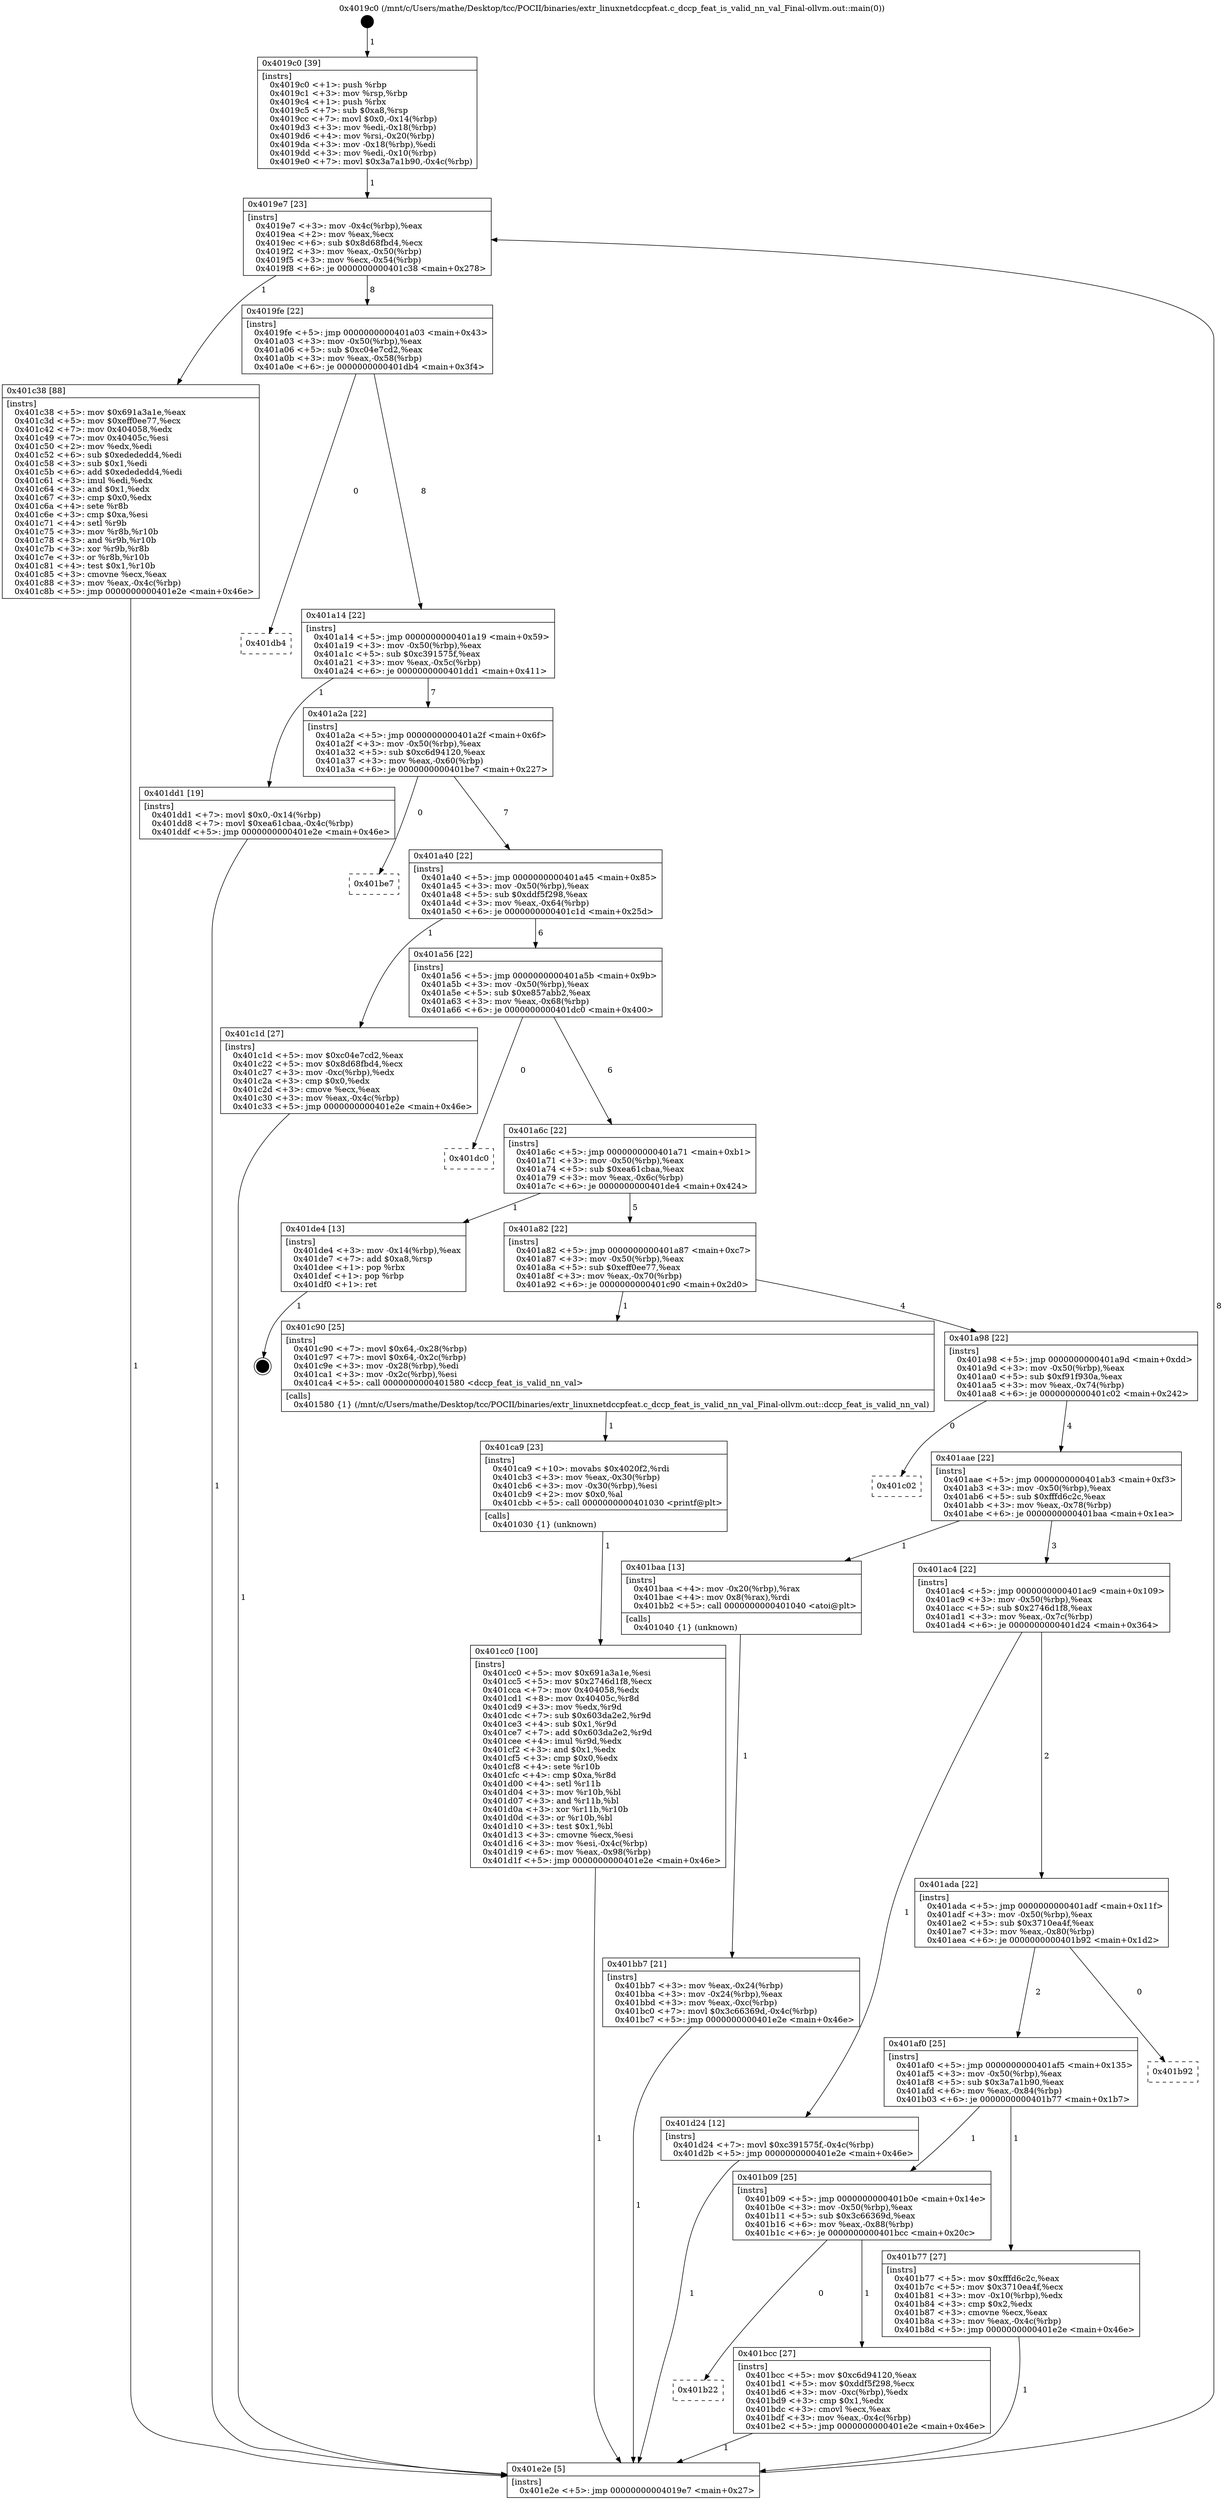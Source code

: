 digraph "0x4019c0" {
  label = "0x4019c0 (/mnt/c/Users/mathe/Desktop/tcc/POCII/binaries/extr_linuxnetdccpfeat.c_dccp_feat_is_valid_nn_val_Final-ollvm.out::main(0))"
  labelloc = "t"
  node[shape=record]

  Entry [label="",width=0.3,height=0.3,shape=circle,fillcolor=black,style=filled]
  "0x4019e7" [label="{
     0x4019e7 [23]\l
     | [instrs]\l
     &nbsp;&nbsp;0x4019e7 \<+3\>: mov -0x4c(%rbp),%eax\l
     &nbsp;&nbsp;0x4019ea \<+2\>: mov %eax,%ecx\l
     &nbsp;&nbsp;0x4019ec \<+6\>: sub $0x8d68fbd4,%ecx\l
     &nbsp;&nbsp;0x4019f2 \<+3\>: mov %eax,-0x50(%rbp)\l
     &nbsp;&nbsp;0x4019f5 \<+3\>: mov %ecx,-0x54(%rbp)\l
     &nbsp;&nbsp;0x4019f8 \<+6\>: je 0000000000401c38 \<main+0x278\>\l
  }"]
  "0x401c38" [label="{
     0x401c38 [88]\l
     | [instrs]\l
     &nbsp;&nbsp;0x401c38 \<+5\>: mov $0x691a3a1e,%eax\l
     &nbsp;&nbsp;0x401c3d \<+5\>: mov $0xeff0ee77,%ecx\l
     &nbsp;&nbsp;0x401c42 \<+7\>: mov 0x404058,%edx\l
     &nbsp;&nbsp;0x401c49 \<+7\>: mov 0x40405c,%esi\l
     &nbsp;&nbsp;0x401c50 \<+2\>: mov %edx,%edi\l
     &nbsp;&nbsp;0x401c52 \<+6\>: sub $0xedededd4,%edi\l
     &nbsp;&nbsp;0x401c58 \<+3\>: sub $0x1,%edi\l
     &nbsp;&nbsp;0x401c5b \<+6\>: add $0xedededd4,%edi\l
     &nbsp;&nbsp;0x401c61 \<+3\>: imul %edi,%edx\l
     &nbsp;&nbsp;0x401c64 \<+3\>: and $0x1,%edx\l
     &nbsp;&nbsp;0x401c67 \<+3\>: cmp $0x0,%edx\l
     &nbsp;&nbsp;0x401c6a \<+4\>: sete %r8b\l
     &nbsp;&nbsp;0x401c6e \<+3\>: cmp $0xa,%esi\l
     &nbsp;&nbsp;0x401c71 \<+4\>: setl %r9b\l
     &nbsp;&nbsp;0x401c75 \<+3\>: mov %r8b,%r10b\l
     &nbsp;&nbsp;0x401c78 \<+3\>: and %r9b,%r10b\l
     &nbsp;&nbsp;0x401c7b \<+3\>: xor %r9b,%r8b\l
     &nbsp;&nbsp;0x401c7e \<+3\>: or %r8b,%r10b\l
     &nbsp;&nbsp;0x401c81 \<+4\>: test $0x1,%r10b\l
     &nbsp;&nbsp;0x401c85 \<+3\>: cmovne %ecx,%eax\l
     &nbsp;&nbsp;0x401c88 \<+3\>: mov %eax,-0x4c(%rbp)\l
     &nbsp;&nbsp;0x401c8b \<+5\>: jmp 0000000000401e2e \<main+0x46e\>\l
  }"]
  "0x4019fe" [label="{
     0x4019fe [22]\l
     | [instrs]\l
     &nbsp;&nbsp;0x4019fe \<+5\>: jmp 0000000000401a03 \<main+0x43\>\l
     &nbsp;&nbsp;0x401a03 \<+3\>: mov -0x50(%rbp),%eax\l
     &nbsp;&nbsp;0x401a06 \<+5\>: sub $0xc04e7cd2,%eax\l
     &nbsp;&nbsp;0x401a0b \<+3\>: mov %eax,-0x58(%rbp)\l
     &nbsp;&nbsp;0x401a0e \<+6\>: je 0000000000401db4 \<main+0x3f4\>\l
  }"]
  Exit [label="",width=0.3,height=0.3,shape=circle,fillcolor=black,style=filled,peripheries=2]
  "0x401db4" [label="{
     0x401db4\l
  }", style=dashed]
  "0x401a14" [label="{
     0x401a14 [22]\l
     | [instrs]\l
     &nbsp;&nbsp;0x401a14 \<+5\>: jmp 0000000000401a19 \<main+0x59\>\l
     &nbsp;&nbsp;0x401a19 \<+3\>: mov -0x50(%rbp),%eax\l
     &nbsp;&nbsp;0x401a1c \<+5\>: sub $0xc391575f,%eax\l
     &nbsp;&nbsp;0x401a21 \<+3\>: mov %eax,-0x5c(%rbp)\l
     &nbsp;&nbsp;0x401a24 \<+6\>: je 0000000000401dd1 \<main+0x411\>\l
  }"]
  "0x401cc0" [label="{
     0x401cc0 [100]\l
     | [instrs]\l
     &nbsp;&nbsp;0x401cc0 \<+5\>: mov $0x691a3a1e,%esi\l
     &nbsp;&nbsp;0x401cc5 \<+5\>: mov $0x2746d1f8,%ecx\l
     &nbsp;&nbsp;0x401cca \<+7\>: mov 0x404058,%edx\l
     &nbsp;&nbsp;0x401cd1 \<+8\>: mov 0x40405c,%r8d\l
     &nbsp;&nbsp;0x401cd9 \<+3\>: mov %edx,%r9d\l
     &nbsp;&nbsp;0x401cdc \<+7\>: sub $0x603da2e2,%r9d\l
     &nbsp;&nbsp;0x401ce3 \<+4\>: sub $0x1,%r9d\l
     &nbsp;&nbsp;0x401ce7 \<+7\>: add $0x603da2e2,%r9d\l
     &nbsp;&nbsp;0x401cee \<+4\>: imul %r9d,%edx\l
     &nbsp;&nbsp;0x401cf2 \<+3\>: and $0x1,%edx\l
     &nbsp;&nbsp;0x401cf5 \<+3\>: cmp $0x0,%edx\l
     &nbsp;&nbsp;0x401cf8 \<+4\>: sete %r10b\l
     &nbsp;&nbsp;0x401cfc \<+4\>: cmp $0xa,%r8d\l
     &nbsp;&nbsp;0x401d00 \<+4\>: setl %r11b\l
     &nbsp;&nbsp;0x401d04 \<+3\>: mov %r10b,%bl\l
     &nbsp;&nbsp;0x401d07 \<+3\>: and %r11b,%bl\l
     &nbsp;&nbsp;0x401d0a \<+3\>: xor %r11b,%r10b\l
     &nbsp;&nbsp;0x401d0d \<+3\>: or %r10b,%bl\l
     &nbsp;&nbsp;0x401d10 \<+3\>: test $0x1,%bl\l
     &nbsp;&nbsp;0x401d13 \<+3\>: cmovne %ecx,%esi\l
     &nbsp;&nbsp;0x401d16 \<+3\>: mov %esi,-0x4c(%rbp)\l
     &nbsp;&nbsp;0x401d19 \<+6\>: mov %eax,-0x98(%rbp)\l
     &nbsp;&nbsp;0x401d1f \<+5\>: jmp 0000000000401e2e \<main+0x46e\>\l
  }"]
  "0x401dd1" [label="{
     0x401dd1 [19]\l
     | [instrs]\l
     &nbsp;&nbsp;0x401dd1 \<+7\>: movl $0x0,-0x14(%rbp)\l
     &nbsp;&nbsp;0x401dd8 \<+7\>: movl $0xea61cbaa,-0x4c(%rbp)\l
     &nbsp;&nbsp;0x401ddf \<+5\>: jmp 0000000000401e2e \<main+0x46e\>\l
  }"]
  "0x401a2a" [label="{
     0x401a2a [22]\l
     | [instrs]\l
     &nbsp;&nbsp;0x401a2a \<+5\>: jmp 0000000000401a2f \<main+0x6f\>\l
     &nbsp;&nbsp;0x401a2f \<+3\>: mov -0x50(%rbp),%eax\l
     &nbsp;&nbsp;0x401a32 \<+5\>: sub $0xc6d94120,%eax\l
     &nbsp;&nbsp;0x401a37 \<+3\>: mov %eax,-0x60(%rbp)\l
     &nbsp;&nbsp;0x401a3a \<+6\>: je 0000000000401be7 \<main+0x227\>\l
  }"]
  "0x401ca9" [label="{
     0x401ca9 [23]\l
     | [instrs]\l
     &nbsp;&nbsp;0x401ca9 \<+10\>: movabs $0x4020f2,%rdi\l
     &nbsp;&nbsp;0x401cb3 \<+3\>: mov %eax,-0x30(%rbp)\l
     &nbsp;&nbsp;0x401cb6 \<+3\>: mov -0x30(%rbp),%esi\l
     &nbsp;&nbsp;0x401cb9 \<+2\>: mov $0x0,%al\l
     &nbsp;&nbsp;0x401cbb \<+5\>: call 0000000000401030 \<printf@plt\>\l
     | [calls]\l
     &nbsp;&nbsp;0x401030 \{1\} (unknown)\l
  }"]
  "0x401be7" [label="{
     0x401be7\l
  }", style=dashed]
  "0x401a40" [label="{
     0x401a40 [22]\l
     | [instrs]\l
     &nbsp;&nbsp;0x401a40 \<+5\>: jmp 0000000000401a45 \<main+0x85\>\l
     &nbsp;&nbsp;0x401a45 \<+3\>: mov -0x50(%rbp),%eax\l
     &nbsp;&nbsp;0x401a48 \<+5\>: sub $0xddf5f298,%eax\l
     &nbsp;&nbsp;0x401a4d \<+3\>: mov %eax,-0x64(%rbp)\l
     &nbsp;&nbsp;0x401a50 \<+6\>: je 0000000000401c1d \<main+0x25d\>\l
  }"]
  "0x401b22" [label="{
     0x401b22\l
  }", style=dashed]
  "0x401c1d" [label="{
     0x401c1d [27]\l
     | [instrs]\l
     &nbsp;&nbsp;0x401c1d \<+5\>: mov $0xc04e7cd2,%eax\l
     &nbsp;&nbsp;0x401c22 \<+5\>: mov $0x8d68fbd4,%ecx\l
     &nbsp;&nbsp;0x401c27 \<+3\>: mov -0xc(%rbp),%edx\l
     &nbsp;&nbsp;0x401c2a \<+3\>: cmp $0x0,%edx\l
     &nbsp;&nbsp;0x401c2d \<+3\>: cmove %ecx,%eax\l
     &nbsp;&nbsp;0x401c30 \<+3\>: mov %eax,-0x4c(%rbp)\l
     &nbsp;&nbsp;0x401c33 \<+5\>: jmp 0000000000401e2e \<main+0x46e\>\l
  }"]
  "0x401a56" [label="{
     0x401a56 [22]\l
     | [instrs]\l
     &nbsp;&nbsp;0x401a56 \<+5\>: jmp 0000000000401a5b \<main+0x9b\>\l
     &nbsp;&nbsp;0x401a5b \<+3\>: mov -0x50(%rbp),%eax\l
     &nbsp;&nbsp;0x401a5e \<+5\>: sub $0xe857abb2,%eax\l
     &nbsp;&nbsp;0x401a63 \<+3\>: mov %eax,-0x68(%rbp)\l
     &nbsp;&nbsp;0x401a66 \<+6\>: je 0000000000401dc0 \<main+0x400\>\l
  }"]
  "0x401bcc" [label="{
     0x401bcc [27]\l
     | [instrs]\l
     &nbsp;&nbsp;0x401bcc \<+5\>: mov $0xc6d94120,%eax\l
     &nbsp;&nbsp;0x401bd1 \<+5\>: mov $0xddf5f298,%ecx\l
     &nbsp;&nbsp;0x401bd6 \<+3\>: mov -0xc(%rbp),%edx\l
     &nbsp;&nbsp;0x401bd9 \<+3\>: cmp $0x1,%edx\l
     &nbsp;&nbsp;0x401bdc \<+3\>: cmovl %ecx,%eax\l
     &nbsp;&nbsp;0x401bdf \<+3\>: mov %eax,-0x4c(%rbp)\l
     &nbsp;&nbsp;0x401be2 \<+5\>: jmp 0000000000401e2e \<main+0x46e\>\l
  }"]
  "0x401dc0" [label="{
     0x401dc0\l
  }", style=dashed]
  "0x401a6c" [label="{
     0x401a6c [22]\l
     | [instrs]\l
     &nbsp;&nbsp;0x401a6c \<+5\>: jmp 0000000000401a71 \<main+0xb1\>\l
     &nbsp;&nbsp;0x401a71 \<+3\>: mov -0x50(%rbp),%eax\l
     &nbsp;&nbsp;0x401a74 \<+5\>: sub $0xea61cbaa,%eax\l
     &nbsp;&nbsp;0x401a79 \<+3\>: mov %eax,-0x6c(%rbp)\l
     &nbsp;&nbsp;0x401a7c \<+6\>: je 0000000000401de4 \<main+0x424\>\l
  }"]
  "0x401bb7" [label="{
     0x401bb7 [21]\l
     | [instrs]\l
     &nbsp;&nbsp;0x401bb7 \<+3\>: mov %eax,-0x24(%rbp)\l
     &nbsp;&nbsp;0x401bba \<+3\>: mov -0x24(%rbp),%eax\l
     &nbsp;&nbsp;0x401bbd \<+3\>: mov %eax,-0xc(%rbp)\l
     &nbsp;&nbsp;0x401bc0 \<+7\>: movl $0x3c66369d,-0x4c(%rbp)\l
     &nbsp;&nbsp;0x401bc7 \<+5\>: jmp 0000000000401e2e \<main+0x46e\>\l
  }"]
  "0x401de4" [label="{
     0x401de4 [13]\l
     | [instrs]\l
     &nbsp;&nbsp;0x401de4 \<+3\>: mov -0x14(%rbp),%eax\l
     &nbsp;&nbsp;0x401de7 \<+7\>: add $0xa8,%rsp\l
     &nbsp;&nbsp;0x401dee \<+1\>: pop %rbx\l
     &nbsp;&nbsp;0x401def \<+1\>: pop %rbp\l
     &nbsp;&nbsp;0x401df0 \<+1\>: ret\l
  }"]
  "0x401a82" [label="{
     0x401a82 [22]\l
     | [instrs]\l
     &nbsp;&nbsp;0x401a82 \<+5\>: jmp 0000000000401a87 \<main+0xc7\>\l
     &nbsp;&nbsp;0x401a87 \<+3\>: mov -0x50(%rbp),%eax\l
     &nbsp;&nbsp;0x401a8a \<+5\>: sub $0xeff0ee77,%eax\l
     &nbsp;&nbsp;0x401a8f \<+3\>: mov %eax,-0x70(%rbp)\l
     &nbsp;&nbsp;0x401a92 \<+6\>: je 0000000000401c90 \<main+0x2d0\>\l
  }"]
  "0x4019c0" [label="{
     0x4019c0 [39]\l
     | [instrs]\l
     &nbsp;&nbsp;0x4019c0 \<+1\>: push %rbp\l
     &nbsp;&nbsp;0x4019c1 \<+3\>: mov %rsp,%rbp\l
     &nbsp;&nbsp;0x4019c4 \<+1\>: push %rbx\l
     &nbsp;&nbsp;0x4019c5 \<+7\>: sub $0xa8,%rsp\l
     &nbsp;&nbsp;0x4019cc \<+7\>: movl $0x0,-0x14(%rbp)\l
     &nbsp;&nbsp;0x4019d3 \<+3\>: mov %edi,-0x18(%rbp)\l
     &nbsp;&nbsp;0x4019d6 \<+4\>: mov %rsi,-0x20(%rbp)\l
     &nbsp;&nbsp;0x4019da \<+3\>: mov -0x18(%rbp),%edi\l
     &nbsp;&nbsp;0x4019dd \<+3\>: mov %edi,-0x10(%rbp)\l
     &nbsp;&nbsp;0x4019e0 \<+7\>: movl $0x3a7a1b90,-0x4c(%rbp)\l
  }"]
  "0x401c90" [label="{
     0x401c90 [25]\l
     | [instrs]\l
     &nbsp;&nbsp;0x401c90 \<+7\>: movl $0x64,-0x28(%rbp)\l
     &nbsp;&nbsp;0x401c97 \<+7\>: movl $0x64,-0x2c(%rbp)\l
     &nbsp;&nbsp;0x401c9e \<+3\>: mov -0x28(%rbp),%edi\l
     &nbsp;&nbsp;0x401ca1 \<+3\>: mov -0x2c(%rbp),%esi\l
     &nbsp;&nbsp;0x401ca4 \<+5\>: call 0000000000401580 \<dccp_feat_is_valid_nn_val\>\l
     | [calls]\l
     &nbsp;&nbsp;0x401580 \{1\} (/mnt/c/Users/mathe/Desktop/tcc/POCII/binaries/extr_linuxnetdccpfeat.c_dccp_feat_is_valid_nn_val_Final-ollvm.out::dccp_feat_is_valid_nn_val)\l
  }"]
  "0x401a98" [label="{
     0x401a98 [22]\l
     | [instrs]\l
     &nbsp;&nbsp;0x401a98 \<+5\>: jmp 0000000000401a9d \<main+0xdd\>\l
     &nbsp;&nbsp;0x401a9d \<+3\>: mov -0x50(%rbp),%eax\l
     &nbsp;&nbsp;0x401aa0 \<+5\>: sub $0xf91f930a,%eax\l
     &nbsp;&nbsp;0x401aa5 \<+3\>: mov %eax,-0x74(%rbp)\l
     &nbsp;&nbsp;0x401aa8 \<+6\>: je 0000000000401c02 \<main+0x242\>\l
  }"]
  "0x401e2e" [label="{
     0x401e2e [5]\l
     | [instrs]\l
     &nbsp;&nbsp;0x401e2e \<+5\>: jmp 00000000004019e7 \<main+0x27\>\l
  }"]
  "0x401c02" [label="{
     0x401c02\l
  }", style=dashed]
  "0x401aae" [label="{
     0x401aae [22]\l
     | [instrs]\l
     &nbsp;&nbsp;0x401aae \<+5\>: jmp 0000000000401ab3 \<main+0xf3\>\l
     &nbsp;&nbsp;0x401ab3 \<+3\>: mov -0x50(%rbp),%eax\l
     &nbsp;&nbsp;0x401ab6 \<+5\>: sub $0xfffd6c2c,%eax\l
     &nbsp;&nbsp;0x401abb \<+3\>: mov %eax,-0x78(%rbp)\l
     &nbsp;&nbsp;0x401abe \<+6\>: je 0000000000401baa \<main+0x1ea\>\l
  }"]
  "0x401b09" [label="{
     0x401b09 [25]\l
     | [instrs]\l
     &nbsp;&nbsp;0x401b09 \<+5\>: jmp 0000000000401b0e \<main+0x14e\>\l
     &nbsp;&nbsp;0x401b0e \<+3\>: mov -0x50(%rbp),%eax\l
     &nbsp;&nbsp;0x401b11 \<+5\>: sub $0x3c66369d,%eax\l
     &nbsp;&nbsp;0x401b16 \<+6\>: mov %eax,-0x88(%rbp)\l
     &nbsp;&nbsp;0x401b1c \<+6\>: je 0000000000401bcc \<main+0x20c\>\l
  }"]
  "0x401baa" [label="{
     0x401baa [13]\l
     | [instrs]\l
     &nbsp;&nbsp;0x401baa \<+4\>: mov -0x20(%rbp),%rax\l
     &nbsp;&nbsp;0x401bae \<+4\>: mov 0x8(%rax),%rdi\l
     &nbsp;&nbsp;0x401bb2 \<+5\>: call 0000000000401040 \<atoi@plt\>\l
     | [calls]\l
     &nbsp;&nbsp;0x401040 \{1\} (unknown)\l
  }"]
  "0x401ac4" [label="{
     0x401ac4 [22]\l
     | [instrs]\l
     &nbsp;&nbsp;0x401ac4 \<+5\>: jmp 0000000000401ac9 \<main+0x109\>\l
     &nbsp;&nbsp;0x401ac9 \<+3\>: mov -0x50(%rbp),%eax\l
     &nbsp;&nbsp;0x401acc \<+5\>: sub $0x2746d1f8,%eax\l
     &nbsp;&nbsp;0x401ad1 \<+3\>: mov %eax,-0x7c(%rbp)\l
     &nbsp;&nbsp;0x401ad4 \<+6\>: je 0000000000401d24 \<main+0x364\>\l
  }"]
  "0x401b77" [label="{
     0x401b77 [27]\l
     | [instrs]\l
     &nbsp;&nbsp;0x401b77 \<+5\>: mov $0xfffd6c2c,%eax\l
     &nbsp;&nbsp;0x401b7c \<+5\>: mov $0x3710ea4f,%ecx\l
     &nbsp;&nbsp;0x401b81 \<+3\>: mov -0x10(%rbp),%edx\l
     &nbsp;&nbsp;0x401b84 \<+3\>: cmp $0x2,%edx\l
     &nbsp;&nbsp;0x401b87 \<+3\>: cmovne %ecx,%eax\l
     &nbsp;&nbsp;0x401b8a \<+3\>: mov %eax,-0x4c(%rbp)\l
     &nbsp;&nbsp;0x401b8d \<+5\>: jmp 0000000000401e2e \<main+0x46e\>\l
  }"]
  "0x401d24" [label="{
     0x401d24 [12]\l
     | [instrs]\l
     &nbsp;&nbsp;0x401d24 \<+7\>: movl $0xc391575f,-0x4c(%rbp)\l
     &nbsp;&nbsp;0x401d2b \<+5\>: jmp 0000000000401e2e \<main+0x46e\>\l
  }"]
  "0x401ada" [label="{
     0x401ada [22]\l
     | [instrs]\l
     &nbsp;&nbsp;0x401ada \<+5\>: jmp 0000000000401adf \<main+0x11f\>\l
     &nbsp;&nbsp;0x401adf \<+3\>: mov -0x50(%rbp),%eax\l
     &nbsp;&nbsp;0x401ae2 \<+5\>: sub $0x3710ea4f,%eax\l
     &nbsp;&nbsp;0x401ae7 \<+3\>: mov %eax,-0x80(%rbp)\l
     &nbsp;&nbsp;0x401aea \<+6\>: je 0000000000401b92 \<main+0x1d2\>\l
  }"]
  "0x401af0" [label="{
     0x401af0 [25]\l
     | [instrs]\l
     &nbsp;&nbsp;0x401af0 \<+5\>: jmp 0000000000401af5 \<main+0x135\>\l
     &nbsp;&nbsp;0x401af5 \<+3\>: mov -0x50(%rbp),%eax\l
     &nbsp;&nbsp;0x401af8 \<+5\>: sub $0x3a7a1b90,%eax\l
     &nbsp;&nbsp;0x401afd \<+6\>: mov %eax,-0x84(%rbp)\l
     &nbsp;&nbsp;0x401b03 \<+6\>: je 0000000000401b77 \<main+0x1b7\>\l
  }"]
  "0x401b92" [label="{
     0x401b92\l
  }", style=dashed]
  Entry -> "0x4019c0" [label=" 1"]
  "0x4019e7" -> "0x401c38" [label=" 1"]
  "0x4019e7" -> "0x4019fe" [label=" 8"]
  "0x401de4" -> Exit [label=" 1"]
  "0x4019fe" -> "0x401db4" [label=" 0"]
  "0x4019fe" -> "0x401a14" [label=" 8"]
  "0x401dd1" -> "0x401e2e" [label=" 1"]
  "0x401a14" -> "0x401dd1" [label=" 1"]
  "0x401a14" -> "0x401a2a" [label=" 7"]
  "0x401d24" -> "0x401e2e" [label=" 1"]
  "0x401a2a" -> "0x401be7" [label=" 0"]
  "0x401a2a" -> "0x401a40" [label=" 7"]
  "0x401cc0" -> "0x401e2e" [label=" 1"]
  "0x401a40" -> "0x401c1d" [label=" 1"]
  "0x401a40" -> "0x401a56" [label=" 6"]
  "0x401ca9" -> "0x401cc0" [label=" 1"]
  "0x401a56" -> "0x401dc0" [label=" 0"]
  "0x401a56" -> "0x401a6c" [label=" 6"]
  "0x401c90" -> "0x401ca9" [label=" 1"]
  "0x401a6c" -> "0x401de4" [label=" 1"]
  "0x401a6c" -> "0x401a82" [label=" 5"]
  "0x401c1d" -> "0x401e2e" [label=" 1"]
  "0x401a82" -> "0x401c90" [label=" 1"]
  "0x401a82" -> "0x401a98" [label=" 4"]
  "0x401bcc" -> "0x401e2e" [label=" 1"]
  "0x401a98" -> "0x401c02" [label=" 0"]
  "0x401a98" -> "0x401aae" [label=" 4"]
  "0x401b09" -> "0x401b22" [label=" 0"]
  "0x401aae" -> "0x401baa" [label=" 1"]
  "0x401aae" -> "0x401ac4" [label=" 3"]
  "0x401b09" -> "0x401bcc" [label=" 1"]
  "0x401ac4" -> "0x401d24" [label=" 1"]
  "0x401ac4" -> "0x401ada" [label=" 2"]
  "0x401c38" -> "0x401e2e" [label=" 1"]
  "0x401ada" -> "0x401b92" [label=" 0"]
  "0x401ada" -> "0x401af0" [label=" 2"]
  "0x401bb7" -> "0x401e2e" [label=" 1"]
  "0x401af0" -> "0x401b77" [label=" 1"]
  "0x401af0" -> "0x401b09" [label=" 1"]
  "0x401b77" -> "0x401e2e" [label=" 1"]
  "0x4019c0" -> "0x4019e7" [label=" 1"]
  "0x401e2e" -> "0x4019e7" [label=" 8"]
  "0x401baa" -> "0x401bb7" [label=" 1"]
}
